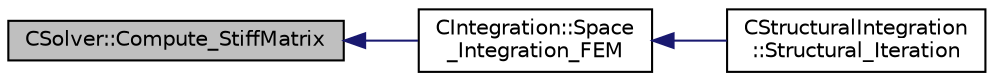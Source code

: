 digraph "CSolver::Compute_StiffMatrix"
{
  edge [fontname="Helvetica",fontsize="10",labelfontname="Helvetica",labelfontsize="10"];
  node [fontname="Helvetica",fontsize="10",shape=record];
  rankdir="LR";
  Node666 [label="CSolver::Compute_StiffMatrix",height=0.2,width=0.4,color="black", fillcolor="grey75", style="filled", fontcolor="black"];
  Node666 -> Node667 [dir="back",color="midnightblue",fontsize="10",style="solid",fontname="Helvetica"];
  Node667 [label="CIntegration::Space\l_Integration_FEM",height=0.2,width=0.4,color="black", fillcolor="white", style="filled",URL="$class_c_integration.html#a67491687e3821e1c8ae25a8ff100852a",tooltip="Do the space integration of the numerical system on a FEM framework. "];
  Node667 -> Node668 [dir="back",color="midnightblue",fontsize="10",style="solid",fontname="Helvetica"];
  Node668 [label="CStructuralIntegration\l::Structural_Iteration",height=0.2,width=0.4,color="black", fillcolor="white", style="filled",URL="$class_c_structural_integration.html#a4ead61d285b14be8d0f78ab1bd238c5a",tooltip="Do the numerical integration (implicit) of the structural solver. "];
}
